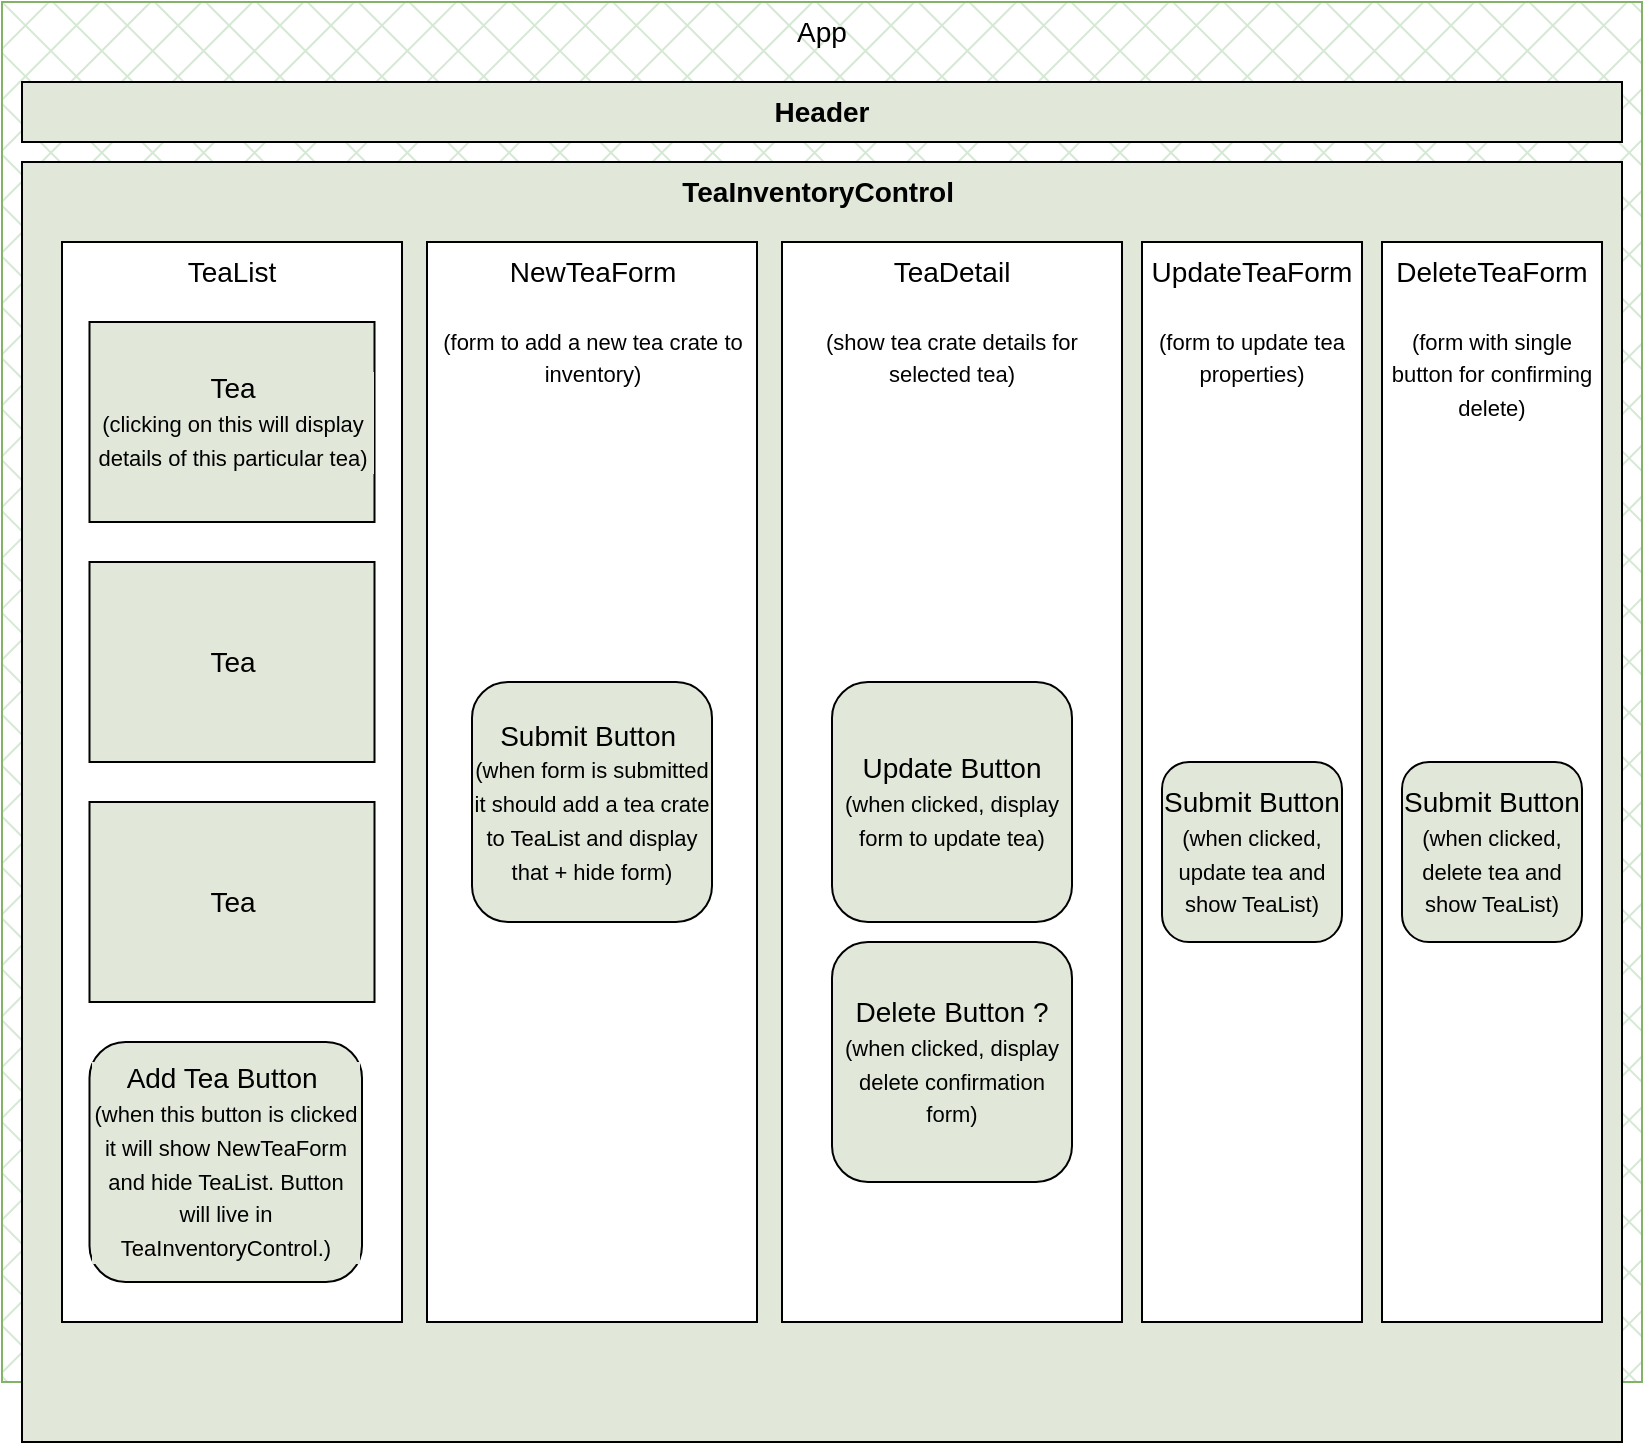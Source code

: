 <mxfile version="20.4.1" type="device"><diagram id="2a9gA8bzCNiL6SQE9LI1" name="Page-1"><mxGraphModel dx="1038" dy="571" grid="1" gridSize="10" guides="1" tooltips="1" connect="1" arrows="1" fold="1" page="1" pageScale="1" pageWidth="850" pageHeight="1100" math="0" shadow="0"><root><mxCell id="0"/><mxCell id="1" parent="0"/><mxCell id="4PpxRE0vnZsQ56QDao8Q-1" value="&lt;font style=&quot;font-size: 14px;&quot;&gt;App&lt;/font&gt;" style="rounded=0;whiteSpace=wrap;html=1;verticalAlign=top;fillColor=#d5e8d4;strokeColor=#82b366;fillStyle=cross-hatch;" vertex="1" parent="1"><mxGeometry x="20" y="10" width="820" height="690" as="geometry"/></mxCell><mxCell id="4PpxRE0vnZsQ56QDao8Q-2" value="&lt;b&gt;&lt;font style=&quot;font-size: 14px;&quot;&gt;TeaInventoryControl&amp;nbsp;&lt;/font&gt;&lt;/b&gt;" style="rounded=0;whiteSpace=wrap;html=1;verticalAlign=top;labelBackgroundColor=#E1E8DA;fillColor=#E1E8DA;strokeColor=default;fillStyle=auto;" vertex="1" parent="1"><mxGeometry x="30" y="90" width="800" height="640" as="geometry"/></mxCell><mxCell id="4PpxRE0vnZsQ56QDao8Q-3" value="&lt;font style=&quot;font-size: 14px;&quot;&gt;TeaList&lt;/font&gt;" style="rounded=0;whiteSpace=wrap;html=1;verticalAlign=top;labelBorderColor=none;" vertex="1" parent="1"><mxGeometry x="50" y="130" width="170" height="540" as="geometry"/></mxCell><mxCell id="4PpxRE0vnZsQ56QDao8Q-6" value="NewTeaForm&lt;br&gt;&lt;br&gt;&lt;span style=&quot;font-size: 11px;&quot;&gt;(form to add a new tea crate to inventory)&lt;/span&gt;" style="rounded=0;whiteSpace=wrap;html=1;verticalAlign=top;fontSize=14;fontStyle=0" vertex="1" parent="1"><mxGeometry x="232.5" y="130" width="165" height="540" as="geometry"/></mxCell><mxCell id="4PpxRE0vnZsQ56QDao8Q-7" value="TeaDetail&lt;br&gt;&lt;br&gt;&lt;font style=&quot;font-size: 11px;&quot;&gt;(show tea crate details for selected tea)&lt;/font&gt;" style="rounded=0;whiteSpace=wrap;html=1;verticalAlign=top;fontSize=14;" vertex="1" parent="1"><mxGeometry x="410" y="130" width="170" height="540" as="geometry"/></mxCell><mxCell id="4PpxRE0vnZsQ56QDao8Q-9" value="Tea&lt;br&gt;&lt;font style=&quot;font-size: 11px;&quot;&gt;(clicking on this will display details of this particular tea)&lt;/font&gt;" style="rounded=0;whiteSpace=wrap;html=1;labelBackgroundColor=#E1E8DA;fillStyle=solid;strokeColor=default;fontSize=14;fillColor=#E1E8DA;gradientColor=none;shadow=0;sketch=0;glass=0;" vertex="1" parent="1"><mxGeometry x="63.75" y="170" width="142.5" height="100" as="geometry"/></mxCell><mxCell id="4PpxRE0vnZsQ56QDao8Q-10" value="Tea&lt;br&gt;" style="rounded=0;whiteSpace=wrap;html=1;labelBackgroundColor=#E1E8DA;fillStyle=solid;strokeColor=default;fontSize=14;fillColor=#E1E8DA;gradientColor=none;shadow=0;sketch=0;glass=0;" vertex="1" parent="1"><mxGeometry x="63.75" y="290" width="142.5" height="100" as="geometry"/></mxCell><mxCell id="4PpxRE0vnZsQ56QDao8Q-11" value="Tea&lt;br&gt;" style="rounded=0;whiteSpace=wrap;html=1;labelBackgroundColor=#E1E8DA;fillStyle=solid;strokeColor=default;fontSize=14;fillColor=#E1E8DA;gradientColor=none;shadow=0;sketch=0;glass=0;" vertex="1" parent="1"><mxGeometry x="63.75" y="410" width="142.5" height="100" as="geometry"/></mxCell><mxCell id="4PpxRE0vnZsQ56QDao8Q-13" value="&lt;font style=&quot;font-size: 14px;&quot;&gt;&lt;b&gt;Header&lt;/b&gt;&lt;/font&gt;" style="rounded=0;whiteSpace=wrap;html=1;shadow=0;glass=0;labelBackgroundColor=#E1E8DA;labelBorderColor=none;sketch=0;fillStyle=solid;strokeColor=default;fontSize=11;fillColor=#E1E8DA;gradientColor=none;" vertex="1" parent="1"><mxGeometry x="30" y="50" width="800" height="30" as="geometry"/></mxCell><mxCell id="4PpxRE0vnZsQ56QDao8Q-16" value="Submit Button&amp;nbsp;&lt;br&gt;&lt;font style=&quot;font-size: 11px;&quot;&gt;(when form is submitted it should add a tea crate to TeaList and display that + hide form)&lt;/font&gt;" style="rounded=1;whiteSpace=wrap;html=1;shadow=0;glass=0;labelBackgroundColor=#E1E8DA;labelBorderColor=none;sketch=0;fillStyle=solid;strokeColor=default;fontSize=14;fillColor=#E1E8DA;gradientColor=none;" vertex="1" parent="1"><mxGeometry x="255" y="350" width="120" height="120" as="geometry"/></mxCell><mxCell id="4PpxRE0vnZsQ56QDao8Q-18" value="&lt;font style=&quot;&quot;&gt;Update Button&lt;br&gt;&lt;/font&gt;&lt;font style=&quot;font-size: 11px;&quot;&gt;(when clicked, display form to update tea)&lt;/font&gt;" style="rounded=1;whiteSpace=wrap;html=1;shadow=0;glass=0;labelBackgroundColor=#E1E8DA;labelBorderColor=none;sketch=0;fillStyle=solid;strokeColor=default;fontSize=14;fillColor=#E1E8DA;gradientColor=none;" vertex="1" parent="1"><mxGeometry x="435" y="350" width="120" height="120" as="geometry"/></mxCell><mxCell id="4PpxRE0vnZsQ56QDao8Q-19" value="&lt;font style=&quot;&quot;&gt;Delete Button ?&lt;br&gt;&lt;/font&gt;&lt;font style=&quot;font-size: 11px;&quot;&gt;(when clicked, display delete confirmation form)&lt;/font&gt;" style="rounded=1;whiteSpace=wrap;html=1;shadow=0;glass=0;labelBackgroundColor=#E1E8DA;labelBorderColor=none;sketch=0;fillStyle=solid;strokeColor=default;fontSize=14;fillColor=#E1E8DA;gradientColor=none;" vertex="1" parent="1"><mxGeometry x="435" y="480" width="120" height="120" as="geometry"/></mxCell><mxCell id="4PpxRE0vnZsQ56QDao8Q-20" value="UpdateTeaForm&lt;br&gt;&lt;br&gt;&lt;span style=&quot;font-size: 11px;&quot;&gt;(form to update tea properties)&lt;/span&gt;" style="rounded=0;whiteSpace=wrap;html=1;verticalAlign=top;fontSize=14;fontStyle=0" vertex="1" parent="1"><mxGeometry x="590" y="130" width="110" height="540" as="geometry"/></mxCell><mxCell id="4PpxRE0vnZsQ56QDao8Q-21" value="DeleteTeaForm&lt;br&gt;&lt;br&gt;&lt;span style=&quot;font-size: 11px;&quot;&gt;(form with single button for confirming delete)&lt;/span&gt;" style="rounded=0;whiteSpace=wrap;html=1;verticalAlign=top;fontSize=14;fontStyle=0" vertex="1" parent="1"><mxGeometry x="710" y="130" width="110" height="540" as="geometry"/></mxCell><mxCell id="4PpxRE0vnZsQ56QDao8Q-24" value="&lt;font style=&quot;&quot;&gt;Submit Button&lt;br&gt;&lt;/font&gt;&lt;font style=&quot;font-size: 11px;&quot;&gt;(when clicked, update tea and show TeaList)&lt;/font&gt;" style="rounded=1;whiteSpace=wrap;html=1;shadow=0;glass=0;labelBackgroundColor=#E1E8DA;labelBorderColor=none;sketch=0;fillStyle=solid;strokeColor=default;fontSize=14;fillColor=#E1E8DA;gradientColor=none;" vertex="1" parent="1"><mxGeometry x="600" y="390" width="90" height="90" as="geometry"/></mxCell><mxCell id="4PpxRE0vnZsQ56QDao8Q-25" value="&lt;font style=&quot;&quot;&gt;Submit Button&lt;br&gt;&lt;/font&gt;&lt;font style=&quot;font-size: 11px;&quot;&gt;(when clicked, delete tea and show TeaList)&lt;/font&gt;" style="rounded=1;whiteSpace=wrap;html=1;shadow=0;glass=0;labelBackgroundColor=#E1E8DA;labelBorderColor=none;sketch=0;fillStyle=solid;strokeColor=default;fontSize=14;fillColor=#E1E8DA;gradientColor=none;" vertex="1" parent="1"><mxGeometry x="720" y="390" width="90" height="90" as="geometry"/></mxCell><mxCell id="4PpxRE0vnZsQ56QDao8Q-26" value="Add Tea Button&amp;nbsp;&lt;br&gt;&lt;font style=&quot;font-size: 11px;&quot;&gt;(when this button is clicked it will show NewTeaForm and hide TeaList. Button will live in TeaInventoryControl.)&lt;/font&gt;" style="rounded=1;whiteSpace=wrap;html=1;shadow=0;glass=0;labelBackgroundColor=#E1E8DA;labelBorderColor=none;sketch=0;fillStyle=solid;strokeColor=default;fontSize=14;fillColor=#E1E8DA;gradientColor=none;" vertex="1" parent="1"><mxGeometry x="63.75" y="530" width="136.25" height="120" as="geometry"/></mxCell></root></mxGraphModel></diagram></mxfile>
